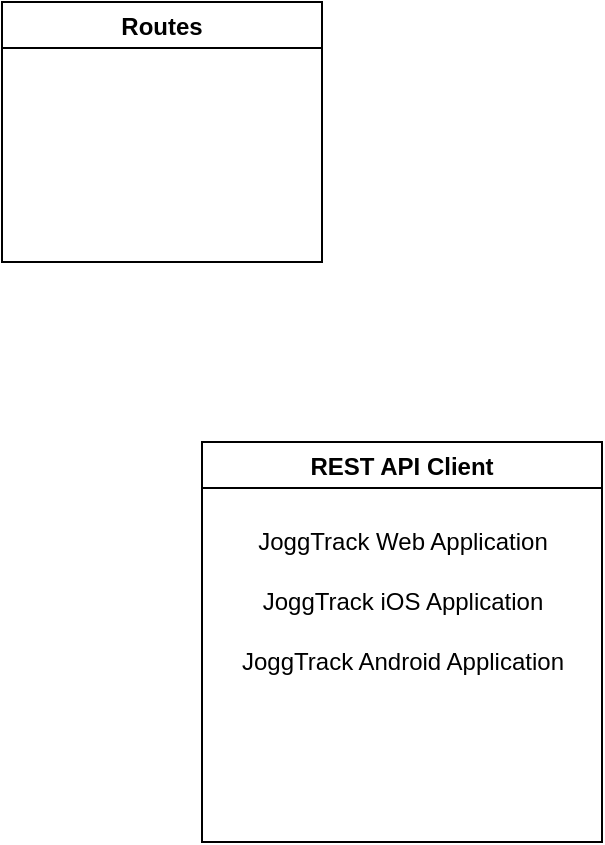 <mxfile version="15.9.6" type="github">
  <diagram id="O4xh9DjlRFh3QeQqvQeD" name="Page-1">
    <mxGraphModel dx="946" dy="645" grid="1" gridSize="10" guides="1" tooltips="1" connect="1" arrows="1" fold="1" page="1" pageScale="1" pageWidth="827" pageHeight="1169" math="0" shadow="0">
      <root>
        <mxCell id="0" />
        <mxCell id="1" parent="0" />
        <mxCell id="V4RSQ6ZsWab7dWuA-E1I-1" value="Routes" style="swimlane;" vertex="1" parent="1">
          <mxGeometry x="50" y="220" width="160" height="130" as="geometry" />
        </mxCell>
        <mxCell id="V4RSQ6ZsWab7dWuA-E1I-2" value="REST API Client" style="swimlane;" vertex="1" parent="1">
          <mxGeometry x="150" y="440" width="200" height="200" as="geometry" />
        </mxCell>
        <mxCell id="V4RSQ6ZsWab7dWuA-E1I-3" value="JoggTrack Web Application" style="text;html=1;align=center;verticalAlign=middle;resizable=0;points=[];autosize=1;strokeColor=none;fillColor=none;" vertex="1" parent="V4RSQ6ZsWab7dWuA-E1I-2">
          <mxGeometry x="20" y="40" width="160" height="20" as="geometry" />
        </mxCell>
        <mxCell id="V4RSQ6ZsWab7dWuA-E1I-4" value="JoggTrack iOS Application" style="text;html=1;align=center;verticalAlign=middle;resizable=0;points=[];autosize=1;strokeColor=none;fillColor=none;" vertex="1" parent="V4RSQ6ZsWab7dWuA-E1I-2">
          <mxGeometry x="20" y="70" width="160" height="20" as="geometry" />
        </mxCell>
        <mxCell id="V4RSQ6ZsWab7dWuA-E1I-5" value="JoggTrack Android Application" style="text;html=1;align=center;verticalAlign=middle;resizable=0;points=[];autosize=1;strokeColor=none;fillColor=none;" vertex="1" parent="V4RSQ6ZsWab7dWuA-E1I-2">
          <mxGeometry x="10" y="100" width="180" height="20" as="geometry" />
        </mxCell>
      </root>
    </mxGraphModel>
  </diagram>
</mxfile>
